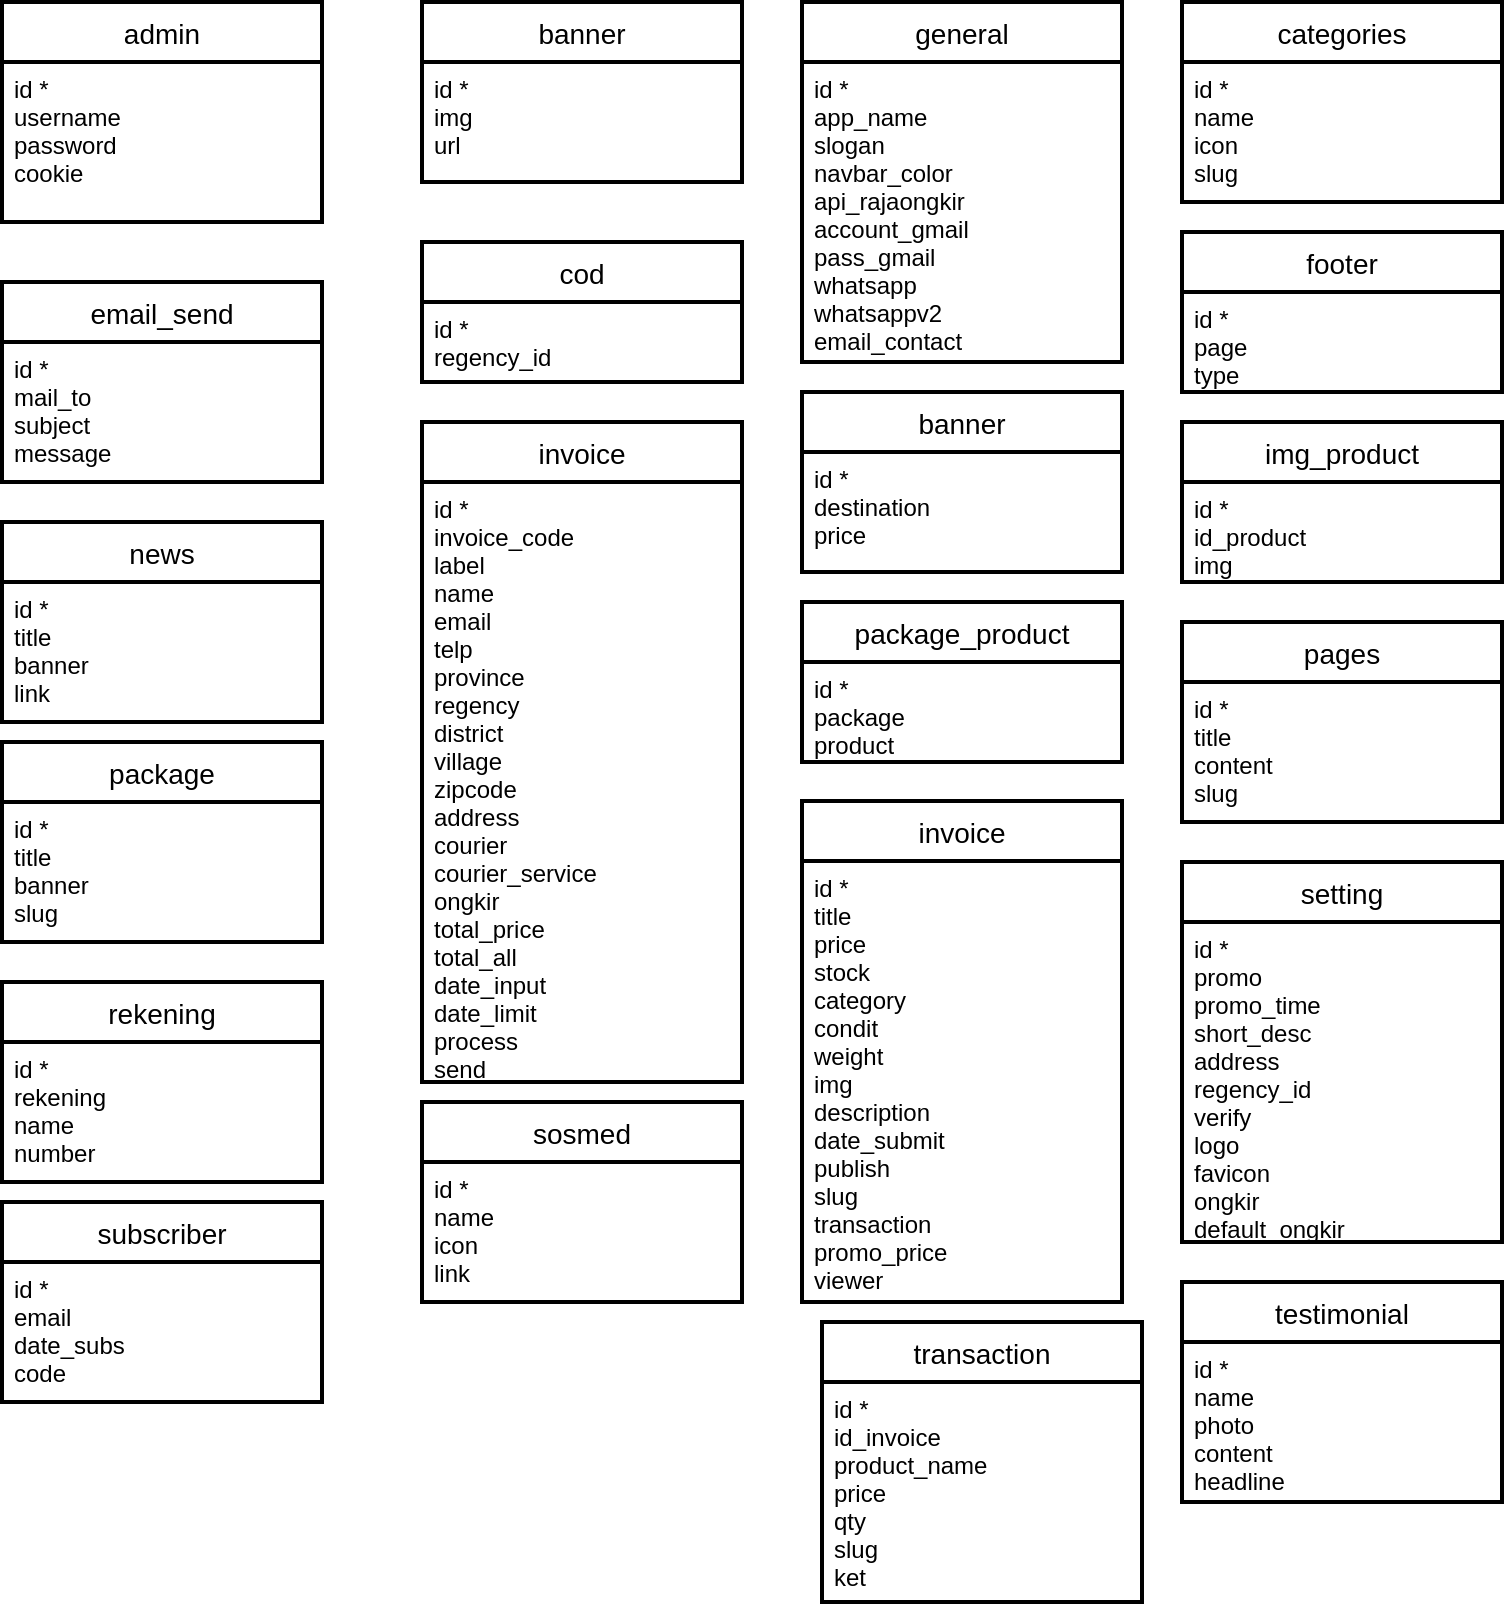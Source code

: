 <mxfile version="20.2.7" type="github"><diagram id="ywX7vp8uG3cQxK1kJ-Zk" name="Halaman-1"><mxGraphModel dx="1102" dy="582" grid="1" gridSize="10" guides="1" tooltips="1" connect="1" arrows="1" fold="1" page="1" pageScale="1" pageWidth="827" pageHeight="1169" math="0" shadow="0"><root><mxCell id="0"/><mxCell id="1" parent="0"/><mxCell id="oPGQK5EQV7Yhb5FT4N1o-11" value="admin" style="swimlane;childLayout=stackLayout;horizontal=1;startSize=30;horizontalStack=0;rounded=1;fontSize=14;fontStyle=0;strokeWidth=2;resizeParent=0;resizeLast=1;shadow=0;dashed=0;align=center;arcSize=0;" vertex="1" parent="1"><mxGeometry x="50" y="20" width="160" height="110" as="geometry"/></mxCell><mxCell id="oPGQK5EQV7Yhb5FT4N1o-12" value="id *&#10;username&#10;password&#10;cookie" style="align=left;strokeColor=none;fillColor=none;spacingLeft=4;fontSize=12;verticalAlign=top;resizable=0;rotatable=0;part=1;fontStyle=0" vertex="1" parent="oPGQK5EQV7Yhb5FT4N1o-11"><mxGeometry y="30" width="160" height="80" as="geometry"/></mxCell><mxCell id="oPGQK5EQV7Yhb5FT4N1o-25" value="banner" style="swimlane;childLayout=stackLayout;horizontal=1;startSize=30;horizontalStack=0;rounded=1;fontSize=14;fontStyle=0;strokeWidth=2;resizeParent=0;resizeLast=1;shadow=0;dashed=0;align=center;arcSize=0;" vertex="1" parent="1"><mxGeometry x="260" y="20" width="160" height="90" as="geometry"/></mxCell><mxCell id="oPGQK5EQV7Yhb5FT4N1o-26" value="id *&#10;img&#10;url" style="align=left;strokeColor=none;fillColor=none;spacingLeft=4;fontSize=12;verticalAlign=top;resizable=0;rotatable=0;part=1;fontStyle=0" vertex="1" parent="oPGQK5EQV7Yhb5FT4N1o-25"><mxGeometry y="30" width="160" height="60" as="geometry"/></mxCell><mxCell id="oPGQK5EQV7Yhb5FT4N1o-27" value="categories" style="swimlane;childLayout=stackLayout;horizontal=1;startSize=30;horizontalStack=0;rounded=1;fontSize=14;fontStyle=0;strokeWidth=2;resizeParent=0;resizeLast=1;shadow=0;dashed=0;align=center;arcSize=0;" vertex="1" parent="1"><mxGeometry x="640" y="20" width="160" height="100" as="geometry"/></mxCell><mxCell id="oPGQK5EQV7Yhb5FT4N1o-28" value="id *&#10;name&#10;icon&#10;slug" style="align=left;strokeColor=none;fillColor=none;spacingLeft=4;fontSize=12;verticalAlign=top;resizable=0;rotatable=0;part=1;fontStyle=0" vertex="1" parent="oPGQK5EQV7Yhb5FT4N1o-27"><mxGeometry y="30" width="160" height="70" as="geometry"/></mxCell><mxCell id="oPGQK5EQV7Yhb5FT4N1o-29" value="cod" style="swimlane;childLayout=stackLayout;horizontal=1;startSize=30;horizontalStack=0;rounded=1;fontSize=14;fontStyle=0;strokeWidth=2;resizeParent=0;resizeLast=1;shadow=0;dashed=0;align=center;arcSize=0;" vertex="1" parent="1"><mxGeometry x="260" y="140" width="160" height="70" as="geometry"/></mxCell><mxCell id="oPGQK5EQV7Yhb5FT4N1o-30" value="id *&#10;regency_id" style="align=left;strokeColor=none;fillColor=none;spacingLeft=4;fontSize=12;verticalAlign=top;resizable=0;rotatable=0;part=1;fontStyle=0" vertex="1" parent="oPGQK5EQV7Yhb5FT4N1o-29"><mxGeometry y="30" width="160" height="40" as="geometry"/></mxCell><mxCell id="oPGQK5EQV7Yhb5FT4N1o-32" value="banner" style="swimlane;childLayout=stackLayout;horizontal=1;startSize=30;horizontalStack=0;rounded=1;fontSize=14;fontStyle=0;strokeWidth=2;resizeParent=0;resizeLast=1;shadow=0;dashed=0;align=center;arcSize=0;" vertex="1" parent="1"><mxGeometry x="450" y="215" width="160" height="90" as="geometry"/></mxCell><mxCell id="oPGQK5EQV7Yhb5FT4N1o-33" value="id *&#10;destination&#10;price" style="align=left;strokeColor=none;fillColor=none;spacingLeft=4;fontSize=12;verticalAlign=top;resizable=0;rotatable=0;part=1;fontStyle=0" vertex="1" parent="oPGQK5EQV7Yhb5FT4N1o-32"><mxGeometry y="30" width="160" height="60" as="geometry"/></mxCell><mxCell id="oPGQK5EQV7Yhb5FT4N1o-34" value="email_send" style="swimlane;childLayout=stackLayout;horizontal=1;startSize=30;horizontalStack=0;rounded=1;fontSize=14;fontStyle=0;strokeWidth=2;resizeParent=0;resizeLast=1;shadow=0;dashed=0;align=center;arcSize=0;" vertex="1" parent="1"><mxGeometry x="50" y="160" width="160" height="100" as="geometry"/></mxCell><mxCell id="oPGQK5EQV7Yhb5FT4N1o-35" value="id *&#10;mail_to&#10;subject&#10;message" style="align=left;strokeColor=none;fillColor=none;spacingLeft=4;fontSize=12;verticalAlign=top;resizable=0;rotatable=0;part=1;fontStyle=0" vertex="1" parent="oPGQK5EQV7Yhb5FT4N1o-34"><mxGeometry y="30" width="160" height="70" as="geometry"/></mxCell><mxCell id="oPGQK5EQV7Yhb5FT4N1o-36" value="footer" style="swimlane;childLayout=stackLayout;horizontal=1;startSize=30;horizontalStack=0;rounded=1;fontSize=14;fontStyle=0;strokeWidth=2;resizeParent=0;resizeLast=1;shadow=0;dashed=0;align=center;arcSize=0;" vertex="1" parent="1"><mxGeometry x="640" y="135" width="160" height="80" as="geometry"/></mxCell><mxCell id="oPGQK5EQV7Yhb5FT4N1o-37" value="id *&#10;page&#10;type" style="align=left;strokeColor=none;fillColor=none;spacingLeft=4;fontSize=12;verticalAlign=top;resizable=0;rotatable=0;part=1;fontStyle=0" vertex="1" parent="oPGQK5EQV7Yhb5FT4N1o-36"><mxGeometry y="30" width="160" height="50" as="geometry"/></mxCell><mxCell id="oPGQK5EQV7Yhb5FT4N1o-38" value="general" style="swimlane;childLayout=stackLayout;horizontal=1;startSize=30;horizontalStack=0;rounded=1;fontSize=14;fontStyle=0;strokeWidth=2;resizeParent=0;resizeLast=1;shadow=0;dashed=0;align=center;arcSize=0;" vertex="1" parent="1"><mxGeometry x="450" y="20" width="160" height="180" as="geometry"/></mxCell><mxCell id="oPGQK5EQV7Yhb5FT4N1o-39" value="id *&#10;app_name&#10;slogan&#10;navbar_color&#10;api_rajaongkir&#10;account_gmail&#10;pass_gmail&#10;whatsapp&#10;whatsappv2&#10;email_contact" style="align=left;strokeColor=none;fillColor=none;spacingLeft=4;fontSize=12;verticalAlign=top;resizable=0;rotatable=0;part=1;fontStyle=0" vertex="1" parent="oPGQK5EQV7Yhb5FT4N1o-38"><mxGeometry y="30" width="160" height="150" as="geometry"/></mxCell><mxCell id="oPGQK5EQV7Yhb5FT4N1o-40" value="img_product" style="swimlane;childLayout=stackLayout;horizontal=1;startSize=30;horizontalStack=0;rounded=1;fontSize=14;fontStyle=0;strokeWidth=2;resizeParent=0;resizeLast=1;shadow=0;dashed=0;align=center;arcSize=0;" vertex="1" parent="1"><mxGeometry x="640" y="230" width="160" height="80" as="geometry"/></mxCell><mxCell id="oPGQK5EQV7Yhb5FT4N1o-41" value="id *&#10;id_product&#10;img" style="align=left;strokeColor=none;fillColor=none;spacingLeft=4;fontSize=12;verticalAlign=top;resizable=0;rotatable=0;part=1;fontStyle=0" vertex="1" parent="oPGQK5EQV7Yhb5FT4N1o-40"><mxGeometry y="30" width="160" height="50" as="geometry"/></mxCell><mxCell id="oPGQK5EQV7Yhb5FT4N1o-42" value="invoice" style="swimlane;childLayout=stackLayout;horizontal=1;startSize=30;horizontalStack=0;rounded=1;fontSize=14;fontStyle=0;strokeWidth=2;resizeParent=0;resizeLast=1;shadow=0;dashed=0;align=center;arcSize=0;" vertex="1" parent="1"><mxGeometry x="260" y="230" width="160" height="330" as="geometry"/></mxCell><mxCell id="oPGQK5EQV7Yhb5FT4N1o-43" value="id *&#10;invoice_code&#10;label&#10;name&#10;email&#10;telp&#10;province&#10;regency&#10;district&#10;village&#10;zipcode&#10;address&#10;courier&#10;courier_service&#10;ongkir&#10;total_price&#10;total_all&#10;date_input&#10;date_limit&#10;process&#10;send" style="align=left;strokeColor=none;fillColor=none;spacingLeft=4;fontSize=12;verticalAlign=top;resizable=0;rotatable=0;part=1;fontStyle=0" vertex="1" parent="oPGQK5EQV7Yhb5FT4N1o-42"><mxGeometry y="30" width="160" height="300" as="geometry"/></mxCell><mxCell id="oPGQK5EQV7Yhb5FT4N1o-45" value="news" style="swimlane;childLayout=stackLayout;horizontal=1;startSize=30;horizontalStack=0;rounded=1;fontSize=14;fontStyle=0;strokeWidth=2;resizeParent=0;resizeLast=1;shadow=0;dashed=0;align=center;arcSize=0;" vertex="1" parent="1"><mxGeometry x="50" y="280" width="160" height="100" as="geometry"/></mxCell><mxCell id="oPGQK5EQV7Yhb5FT4N1o-46" value="id *&#10;title&#10;banner&#10;link" style="align=left;strokeColor=none;fillColor=none;spacingLeft=4;fontSize=12;verticalAlign=top;resizable=0;rotatable=0;part=1;fontStyle=0" vertex="1" parent="oPGQK5EQV7Yhb5FT4N1o-45"><mxGeometry y="30" width="160" height="70" as="geometry"/></mxCell><mxCell id="oPGQK5EQV7Yhb5FT4N1o-47" value="package" style="swimlane;childLayout=stackLayout;horizontal=1;startSize=30;horizontalStack=0;rounded=1;fontSize=14;fontStyle=0;strokeWidth=2;resizeParent=0;resizeLast=1;shadow=0;dashed=0;align=center;arcSize=0;" vertex="1" parent="1"><mxGeometry x="50" y="390" width="160" height="100" as="geometry"/></mxCell><mxCell id="oPGQK5EQV7Yhb5FT4N1o-48" value="id *&#10;title&#10;banner&#10;slug" style="align=left;strokeColor=none;fillColor=none;spacingLeft=4;fontSize=12;verticalAlign=top;resizable=0;rotatable=0;part=1;fontStyle=0" vertex="1" parent="oPGQK5EQV7Yhb5FT4N1o-47"><mxGeometry y="30" width="160" height="70" as="geometry"/></mxCell><mxCell id="oPGQK5EQV7Yhb5FT4N1o-49" value="package_product" style="swimlane;childLayout=stackLayout;horizontal=1;startSize=30;horizontalStack=0;rounded=1;fontSize=14;fontStyle=0;strokeWidth=2;resizeParent=0;resizeLast=1;shadow=0;dashed=0;align=center;arcSize=0;" vertex="1" parent="1"><mxGeometry x="450" y="320" width="160" height="80" as="geometry"/></mxCell><mxCell id="oPGQK5EQV7Yhb5FT4N1o-50" value="id *&#10;package&#10;product" style="align=left;strokeColor=none;fillColor=none;spacingLeft=4;fontSize=12;verticalAlign=top;resizable=0;rotatable=0;part=1;fontStyle=0" vertex="1" parent="oPGQK5EQV7Yhb5FT4N1o-49"><mxGeometry y="30" width="160" height="50" as="geometry"/></mxCell><mxCell id="oPGQK5EQV7Yhb5FT4N1o-51" value="pages" style="swimlane;childLayout=stackLayout;horizontal=1;startSize=30;horizontalStack=0;rounded=1;fontSize=14;fontStyle=0;strokeWidth=2;resizeParent=0;resizeLast=1;shadow=0;dashed=0;align=center;arcSize=0;" vertex="1" parent="1"><mxGeometry x="640" y="330" width="160" height="100" as="geometry"/></mxCell><mxCell id="oPGQK5EQV7Yhb5FT4N1o-52" value="id *&#10;title&#10;content&#10;slug" style="align=left;strokeColor=none;fillColor=none;spacingLeft=4;fontSize=12;verticalAlign=top;resizable=0;rotatable=0;part=1;fontStyle=0" vertex="1" parent="oPGQK5EQV7Yhb5FT4N1o-51"><mxGeometry y="30" width="160" height="70" as="geometry"/></mxCell><mxCell id="oPGQK5EQV7Yhb5FT4N1o-56" value="invoice" style="swimlane;childLayout=stackLayout;horizontal=1;startSize=30;horizontalStack=0;rounded=1;fontSize=14;fontStyle=0;strokeWidth=2;resizeParent=0;resizeLast=1;shadow=0;dashed=0;align=center;arcSize=0;" vertex="1" parent="1"><mxGeometry x="450" y="419.5" width="160" height="250.5" as="geometry"/></mxCell><mxCell id="oPGQK5EQV7Yhb5FT4N1o-57" value="id *&#10;title&#10;price&#10;stock&#10;category&#10;condit&#10;weight&#10;img&#10;description&#10;date_submit&#10;publish&#10;slug&#10;transaction&#10;promo_price&#10;viewer" style="align=left;strokeColor=none;fillColor=none;spacingLeft=4;fontSize=12;verticalAlign=top;resizable=0;rotatable=0;part=1;fontStyle=0" vertex="1" parent="oPGQK5EQV7Yhb5FT4N1o-56"><mxGeometry y="30" width="160" height="220.5" as="geometry"/></mxCell><mxCell id="oPGQK5EQV7Yhb5FT4N1o-58" value="rekening" style="swimlane;childLayout=stackLayout;horizontal=1;startSize=30;horizontalStack=0;rounded=1;fontSize=14;fontStyle=0;strokeWidth=2;resizeParent=0;resizeLast=1;shadow=0;dashed=0;align=center;arcSize=0;" vertex="1" parent="1"><mxGeometry x="50" y="510" width="160" height="100" as="geometry"/></mxCell><mxCell id="oPGQK5EQV7Yhb5FT4N1o-59" value="id *&#10;rekening&#10;name&#10;number" style="align=left;strokeColor=none;fillColor=none;spacingLeft=4;fontSize=12;verticalAlign=top;resizable=0;rotatable=0;part=1;fontStyle=0" vertex="1" parent="oPGQK5EQV7Yhb5FT4N1o-58"><mxGeometry y="30" width="160" height="70" as="geometry"/></mxCell><mxCell id="oPGQK5EQV7Yhb5FT4N1o-60" value="setting" style="swimlane;childLayout=stackLayout;horizontal=1;startSize=30;horizontalStack=0;rounded=1;fontSize=14;fontStyle=0;strokeWidth=2;resizeParent=0;resizeLast=1;shadow=0;dashed=0;align=center;arcSize=0;" vertex="1" parent="1"><mxGeometry x="640" y="450" width="160" height="190" as="geometry"/></mxCell><mxCell id="oPGQK5EQV7Yhb5FT4N1o-61" value="id *&#10;promo&#10;promo_time&#10;short_desc&#10;address&#10;regency_id&#10;verify&#10;logo&#10;favicon&#10;ongkir&#10;default_ongkir" style="align=left;strokeColor=none;fillColor=none;spacingLeft=4;fontSize=12;verticalAlign=top;resizable=0;rotatable=0;part=1;fontStyle=0" vertex="1" parent="oPGQK5EQV7Yhb5FT4N1o-60"><mxGeometry y="30" width="160" height="160" as="geometry"/></mxCell><mxCell id="oPGQK5EQV7Yhb5FT4N1o-66" value="sosmed" style="swimlane;childLayout=stackLayout;horizontal=1;startSize=30;horizontalStack=0;rounded=1;fontSize=14;fontStyle=0;strokeWidth=2;resizeParent=0;resizeLast=1;shadow=0;dashed=0;align=center;arcSize=0;" vertex="1" parent="1"><mxGeometry x="260" y="570" width="160" height="100" as="geometry"/></mxCell><mxCell id="oPGQK5EQV7Yhb5FT4N1o-67" value="id *&#10;name&#10;icon&#10;link" style="align=left;strokeColor=none;fillColor=none;spacingLeft=4;fontSize=12;verticalAlign=top;resizable=0;rotatable=0;part=1;fontStyle=0" vertex="1" parent="oPGQK5EQV7Yhb5FT4N1o-66"><mxGeometry y="30" width="160" height="70" as="geometry"/></mxCell><mxCell id="oPGQK5EQV7Yhb5FT4N1o-68" value="subscriber" style="swimlane;childLayout=stackLayout;horizontal=1;startSize=30;horizontalStack=0;rounded=1;fontSize=14;fontStyle=0;strokeWidth=2;resizeParent=0;resizeLast=1;shadow=0;dashed=0;align=center;arcSize=0;" vertex="1" parent="1"><mxGeometry x="50" y="620" width="160" height="100" as="geometry"/></mxCell><mxCell id="oPGQK5EQV7Yhb5FT4N1o-69" value="id *&#10;email&#10;date_subs&#10;code" style="align=left;strokeColor=none;fillColor=none;spacingLeft=4;fontSize=12;verticalAlign=top;resizable=0;rotatable=0;part=1;fontStyle=0" vertex="1" parent="oPGQK5EQV7Yhb5FT4N1o-68"><mxGeometry y="30" width="160" height="70" as="geometry"/></mxCell><mxCell id="oPGQK5EQV7Yhb5FT4N1o-70" value="testimonial" style="swimlane;childLayout=stackLayout;horizontal=1;startSize=30;horizontalStack=0;rounded=1;fontSize=14;fontStyle=0;strokeWidth=2;resizeParent=0;resizeLast=1;shadow=0;dashed=0;align=center;arcSize=0;" vertex="1" parent="1"><mxGeometry x="640" y="660" width="160" height="110" as="geometry"/></mxCell><mxCell id="oPGQK5EQV7Yhb5FT4N1o-71" value="id *&#10;name&#10;photo&#10;content&#10;headline" style="align=left;strokeColor=none;fillColor=none;spacingLeft=4;fontSize=12;verticalAlign=top;resizable=0;rotatable=0;part=1;fontStyle=0" vertex="1" parent="oPGQK5EQV7Yhb5FT4N1o-70"><mxGeometry y="30" width="160" height="80" as="geometry"/></mxCell><mxCell id="oPGQK5EQV7Yhb5FT4N1o-72" value="transaction" style="swimlane;childLayout=stackLayout;horizontal=1;startSize=30;horizontalStack=0;rounded=1;fontSize=14;fontStyle=0;strokeWidth=2;resizeParent=0;resizeLast=1;shadow=0;dashed=0;align=center;arcSize=0;" vertex="1" parent="1"><mxGeometry x="460" y="680" width="160" height="140" as="geometry"/></mxCell><mxCell id="oPGQK5EQV7Yhb5FT4N1o-73" value="id *&#10;id_invoice&#10;product_name&#10;price&#10;qty&#10;slug&#10;ket" style="align=left;strokeColor=none;fillColor=none;spacingLeft=4;fontSize=12;verticalAlign=top;resizable=0;rotatable=0;part=1;fontStyle=0" vertex="1" parent="oPGQK5EQV7Yhb5FT4N1o-72"><mxGeometry y="30" width="160" height="110" as="geometry"/></mxCell></root></mxGraphModel></diagram></mxfile>